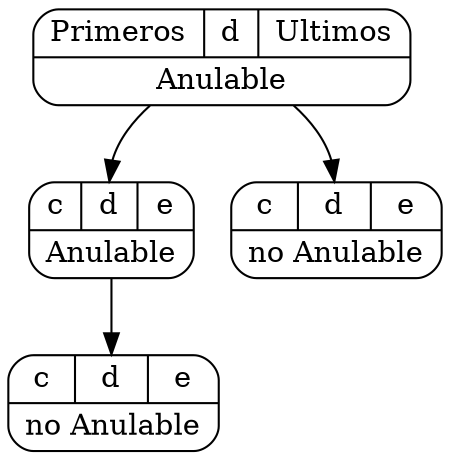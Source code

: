 digraph structs {
    node [shape=Mrecord];
    
    struct1 [label="{ {Primeros|<here> d|Ultimos}| Anulable}"];
    struct1 -> struct2:here;
    struct2 -> struct3:here;
    
    struct2 [label="{ {c|<here> d|e}| Anulable}"];
    struct3 [label="{ {c|<here> d|e}| no Anulable}"];
  


    struct4 [label="{ {c|<here> d|e}| no Anulable}"];
    
  
    struct1 -> struct4:here;
}